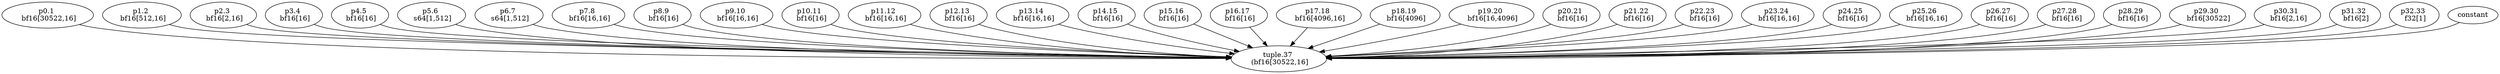 digraph HloModule {
	"p0.1" [label="p0.1 \n bf16[30522,16]"];
	"p1.2" [label="p1.2 \n bf16[512,16]"];
	"p2.3" [label="p2.3 \n bf16[2,16]"];
	"p3.4" [label="p3.4 \n bf16[16]"];
	"p4.5" [label="p4.5 \n bf16[16]"];
	"p5.6" [label="p5.6 \n s64[1,512]"];
	"p6.7" [label="p6.7 \n s64[1,512]"];
	"p7.8" [label="p7.8 \n bf16[16,16]"];
	"p8.9" [label="p8.9 \n bf16[16]"];
	"p9.10" [label="p9.10 \n bf16[16,16]"];
	"p10.11" [label="p10.11 \n bf16[16]"];
	"p11.12" [label="p11.12 \n bf16[16,16]"];
	"p12.13" [label="p12.13 \n bf16[16]"];
	"p13.14" [label="p13.14 \n bf16[16,16]"];
	"p14.15" [label="p14.15 \n bf16[16]"];
	"p15.16" [label="p15.16 \n bf16[16]"];
	"p16.17" [label="p16.17 \n bf16[16]"];
	"p17.18" [label="p17.18 \n bf16[4096,16]"];
	"p18.19" [label="p18.19 \n bf16[4096]"];
	"p19.20" [label="p19.20 \n bf16[16,4096]"];
	"p20.21" [label="p20.21 \n bf16[16]"];
	"p21.22" [label="p21.22 \n bf16[16]"];
	"p22.23" [label="p22.23 \n bf16[16]"];
	"p23.24" [label="p23.24 \n bf16[16,16]"];
	"p24.25" [label="p24.25 \n bf16[16]"];
	"p25.26" [label="p25.26 \n bf16[16,16]"];
	"p26.27" [label="p26.27 \n bf16[16]"];
	"p27.28" [label="p27.28 \n bf16[16]"];
	"p28.29" [label="p28.29 \n bf16[16]"];
	"p29.30" [label="p29.30 \n bf16[30522]"];
	"p30.31" [label="p30.31 \n bf16[2,16]"];
	"p31.32" [label="p31.32 \n bf16[2]"];
	"p32.33" [label="p32.33 \n f32[1]"];
	"tuple.37" [label="tuple.37 \n (bf16[30522,16]"]; 
 	"p0.1" -> "tuple.37";
	"p1.2" -> "tuple.37";
	"p2.3" -> "tuple.37";
	"p3.4" -> "tuple.37";
	"p4.5" -> "tuple.37";
	"p5.6" -> "tuple.37";
	"p6.7" -> "tuple.37";
	"p7.8" -> "tuple.37";
	"p8.9" -> "tuple.37";
	"p9.10" -> "tuple.37";
	"p10.11" -> "tuple.37";
	"p11.12" -> "tuple.37";
	"p12.13" -> "tuple.37";
	"p13.14" -> "tuple.37";
	"p14.15" -> "tuple.37";
	"p15.16" -> "tuple.37";
	"p16.17" -> "tuple.37";
	"p17.18" -> "tuple.37";
	"p18.19" -> "tuple.37";
	"p19.20" -> "tuple.37";
	"p20.21" -> "tuple.37";
	"p21.22" -> "tuple.37";
	"p22.23" -> "tuple.37";
	"p23.24" -> "tuple.37";
	"p24.25" -> "tuple.37";
	"p25.26" -> "tuple.37";
	"p26.27" -> "tuple.37";
	"p27.28" -> "tuple.37";
	"p28.29" -> "tuple.37";
	"p29.30" -> "tuple.37";
	"p30.31" -> "tuple.37";
	"p31.32" -> "tuple.37";
	"p32.33" -> "tuple.37";
	"constant" -> "tuple.37";
}